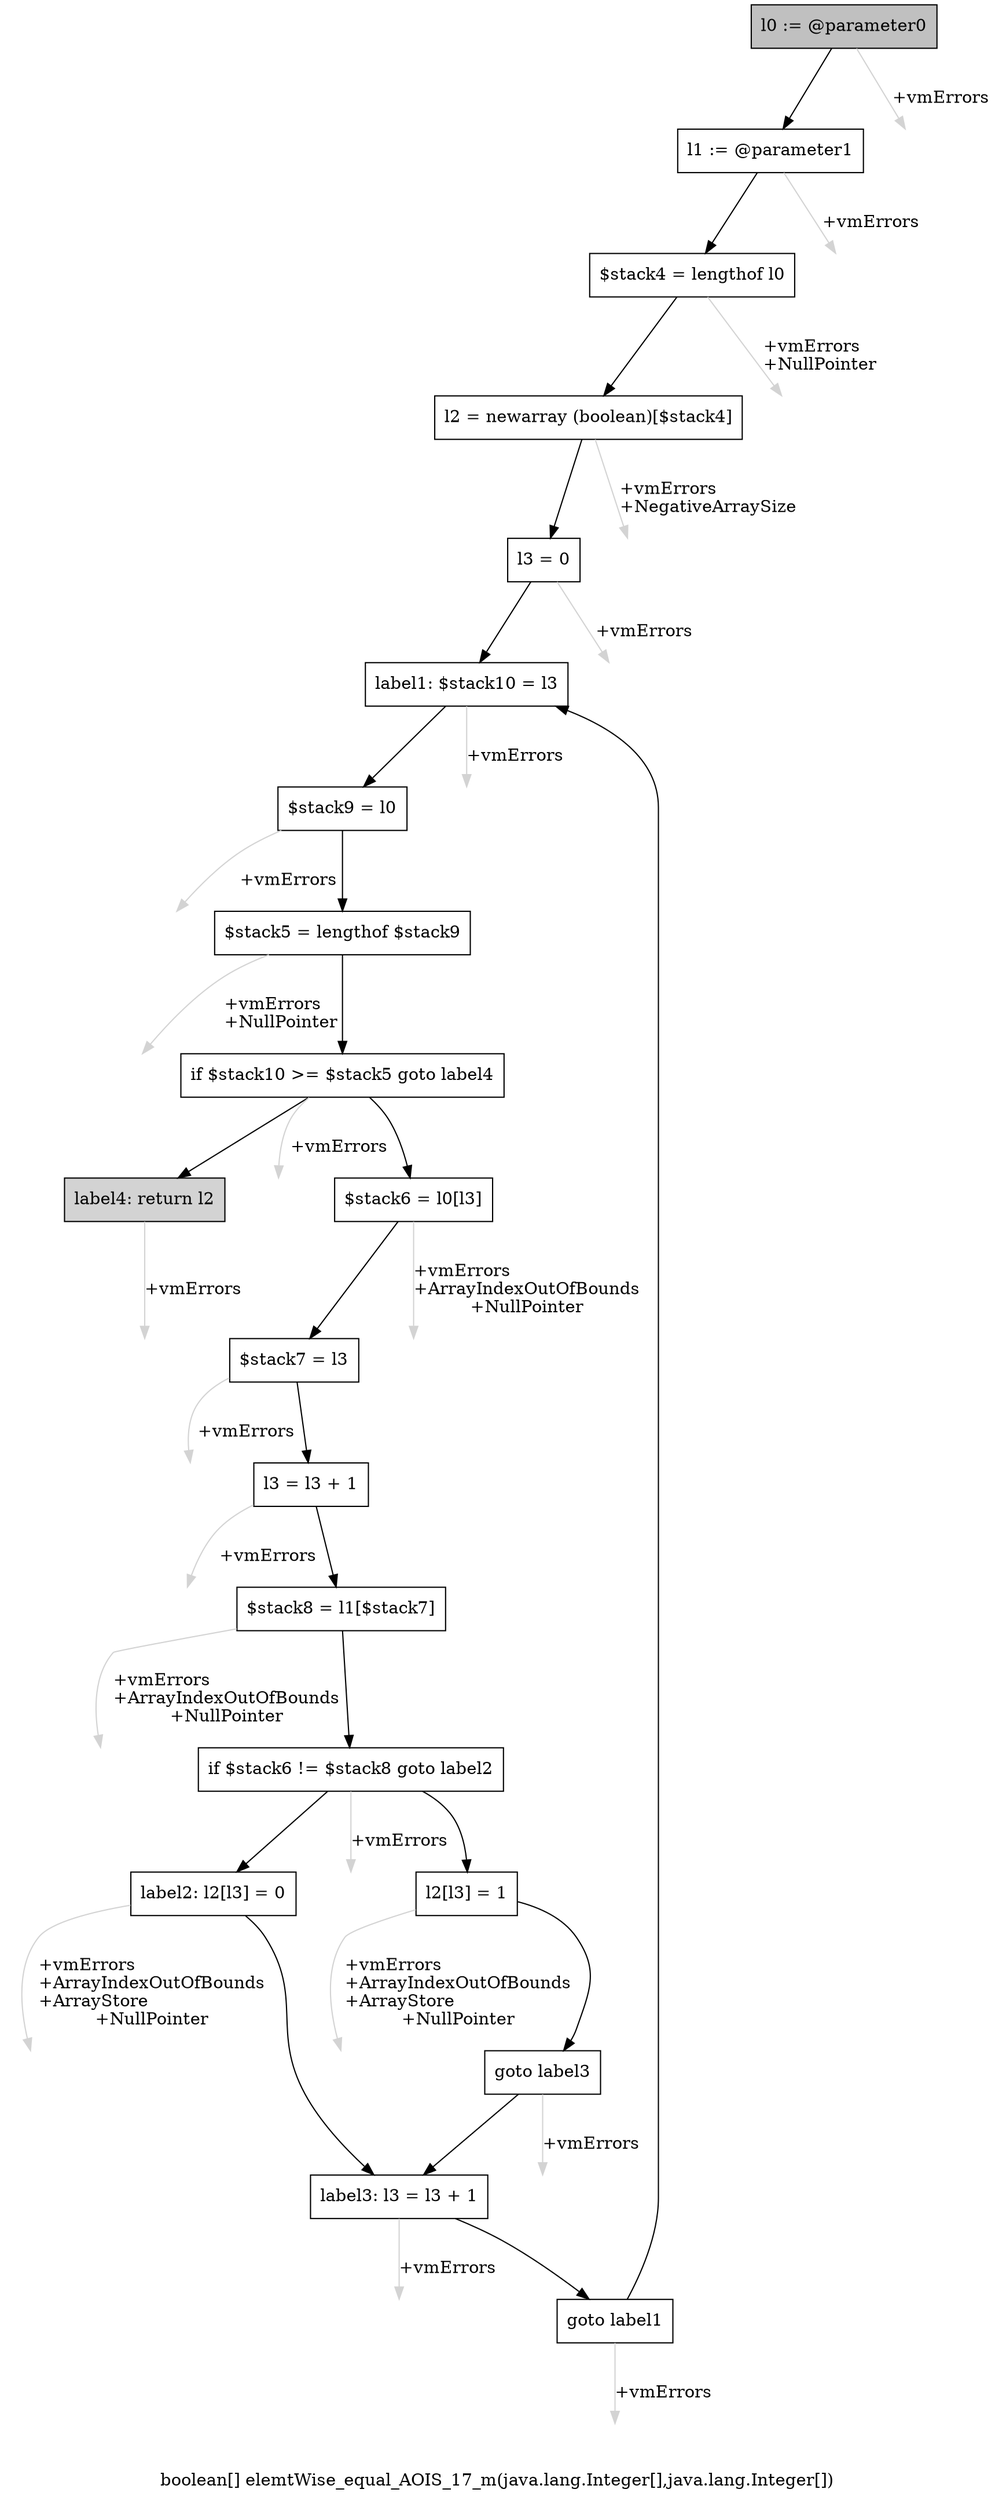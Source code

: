 digraph "boolean[] elemtWise_equal_AOIS_17_m(java.lang.Integer[],java.lang.Integer[])" {
    label="boolean[] elemtWise_equal_AOIS_17_m(java.lang.Integer[],java.lang.Integer[])";
    node [shape=box];
    "0" [style=filled,fillcolor=gray,label="l0 := @parameter0",];
    "1" [label="l1 := @parameter1",];
    "0"->"1" [color=black,];
    "20" [style=invis,label="Esc",];
    "0"->"20" [color=lightgray,label="\l+vmErrors",];
    "2" [label="$stack4 = lengthof l0",];
    "1"->"2" [color=black,];
    "21" [style=invis,label="Esc",];
    "1"->"21" [color=lightgray,label="\l+vmErrors",];
    "3" [label="l2 = newarray (boolean)[$stack4]",];
    "2"->"3" [color=black,];
    "22" [style=invis,label="Esc",];
    "2"->"22" [color=lightgray,label="\l+vmErrors\l+NullPointer",];
    "4" [label="l3 = 0",];
    "3"->"4" [color=black,];
    "23" [style=invis,label="Esc",];
    "3"->"23" [color=lightgray,label="\l+vmErrors\l+NegativeArraySize",];
    "5" [label="label1: $stack10 = l3",];
    "4"->"5" [color=black,];
    "24" [style=invis,label="Esc",];
    "4"->"24" [color=lightgray,label="\l+vmErrors",];
    "6" [label="$stack9 = l0",];
    "5"->"6" [color=black,];
    "25" [style=invis,label="Esc",];
    "5"->"25" [color=lightgray,label="\l+vmErrors",];
    "7" [label="$stack5 = lengthof $stack9",];
    "6"->"7" [color=black,];
    "26" [style=invis,label="Esc",];
    "6"->"26" [color=lightgray,label="\l+vmErrors",];
    "8" [label="if $stack10 >= $stack5 goto label4",];
    "7"->"8" [color=black,];
    "27" [style=invis,label="Esc",];
    "7"->"27" [color=lightgray,label="\l+vmErrors\l+NullPointer",];
    "9" [label="$stack6 = l0[l3]",];
    "8"->"9" [color=black,];
    "19" [style=filled,fillcolor=lightgray,label="label4: return l2",];
    "8"->"19" [color=black,];
    "28" [style=invis,label="Esc",];
    "8"->"28" [color=lightgray,label="\l+vmErrors",];
    "10" [label="$stack7 = l3",];
    "9"->"10" [color=black,];
    "29" [style=invis,label="Esc",];
    "9"->"29" [color=lightgray,label="\l+vmErrors\l+ArrayIndexOutOfBounds\l+NullPointer",];
    "11" [label="l3 = l3 + 1",];
    "10"->"11" [color=black,];
    "30" [style=invis,label="Esc",];
    "10"->"30" [color=lightgray,label="\l+vmErrors",];
    "12" [label="$stack8 = l1[$stack7]",];
    "11"->"12" [color=black,];
    "31" [style=invis,label="Esc",];
    "11"->"31" [color=lightgray,label="\l+vmErrors",];
    "13" [label="if $stack6 != $stack8 goto label2",];
    "12"->"13" [color=black,];
    "32" [style=invis,label="Esc",];
    "12"->"32" [color=lightgray,label="\l+vmErrors\l+ArrayIndexOutOfBounds\l+NullPointer",];
    "14" [label="l2[l3] = 1",];
    "13"->"14" [color=black,];
    "16" [label="label2: l2[l3] = 0",];
    "13"->"16" [color=black,];
    "33" [style=invis,label="Esc",];
    "13"->"33" [color=lightgray,label="\l+vmErrors",];
    "15" [label="goto label3",];
    "14"->"15" [color=black,];
    "34" [style=invis,label="Esc",];
    "14"->"34" [color=lightgray,label="\l+vmErrors\l+ArrayIndexOutOfBounds\l+ArrayStore\l+NullPointer",];
    "17" [label="label3: l3 = l3 + 1",];
    "15"->"17" [color=black,];
    "35" [style=invis,label="Esc",];
    "15"->"35" [color=lightgray,label="\l+vmErrors",];
    "16"->"17" [color=black,];
    "36" [style=invis,label="Esc",];
    "16"->"36" [color=lightgray,label="\l+vmErrors\l+ArrayIndexOutOfBounds\l+ArrayStore\l+NullPointer",];
    "18" [label="goto label1",];
    "17"->"18" [color=black,];
    "37" [style=invis,label="Esc",];
    "17"->"37" [color=lightgray,label="\l+vmErrors",];
    "18"->"5" [color=black,];
    "38" [style=invis,label="Esc",];
    "18"->"38" [color=lightgray,label="\l+vmErrors",];
    "39" [style=invis,label="Esc",];
    "19"->"39" [color=lightgray,label="\l+vmErrors",];
}
